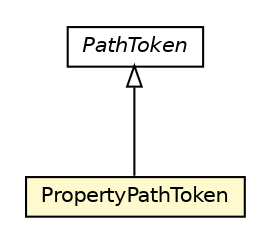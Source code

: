 #!/usr/local/bin/dot
#
# Class diagram 
# Generated by UMLGraph version R5_6-24-gf6e263 (http://www.umlgraph.org/)
#

digraph G {
	edge [fontname="Helvetica",fontsize=10,labelfontname="Helvetica",labelfontsize=10];
	node [fontname="Helvetica",fontsize=10,shape=plaintext];
	nodesep=0.25;
	ranksep=0.5;
	// net.trajano.doxdb.jsonpath.internal.token.PropertyPathToken
	c4201 [label=<<table title="net.trajano.doxdb.jsonpath.internal.token.PropertyPathToken" border="0" cellborder="1" cellspacing="0" cellpadding="2" port="p" bgcolor="lemonChiffon" href="./PropertyPathToken.html">
		<tr><td><table border="0" cellspacing="0" cellpadding="1">
<tr><td align="center" balign="center"> PropertyPathToken </td></tr>
		</table></td></tr>
		</table>>, URL="./PropertyPathToken.html", fontname="Helvetica", fontcolor="black", fontsize=10.0];
	// net.trajano.doxdb.jsonpath.internal.token.PathToken
	c4203 [label=<<table title="net.trajano.doxdb.jsonpath.internal.token.PathToken" border="0" cellborder="1" cellspacing="0" cellpadding="2" port="p" href="./PathToken.html">
		<tr><td><table border="0" cellspacing="0" cellpadding="1">
<tr><td align="center" balign="center"><font face="Helvetica-Oblique"> PathToken </font></td></tr>
		</table></td></tr>
		</table>>, URL="./PathToken.html", fontname="Helvetica", fontcolor="black", fontsize=10.0];
	//net.trajano.doxdb.jsonpath.internal.token.PropertyPathToken extends net.trajano.doxdb.jsonpath.internal.token.PathToken
	c4203:p -> c4201:p [dir=back,arrowtail=empty];
}

